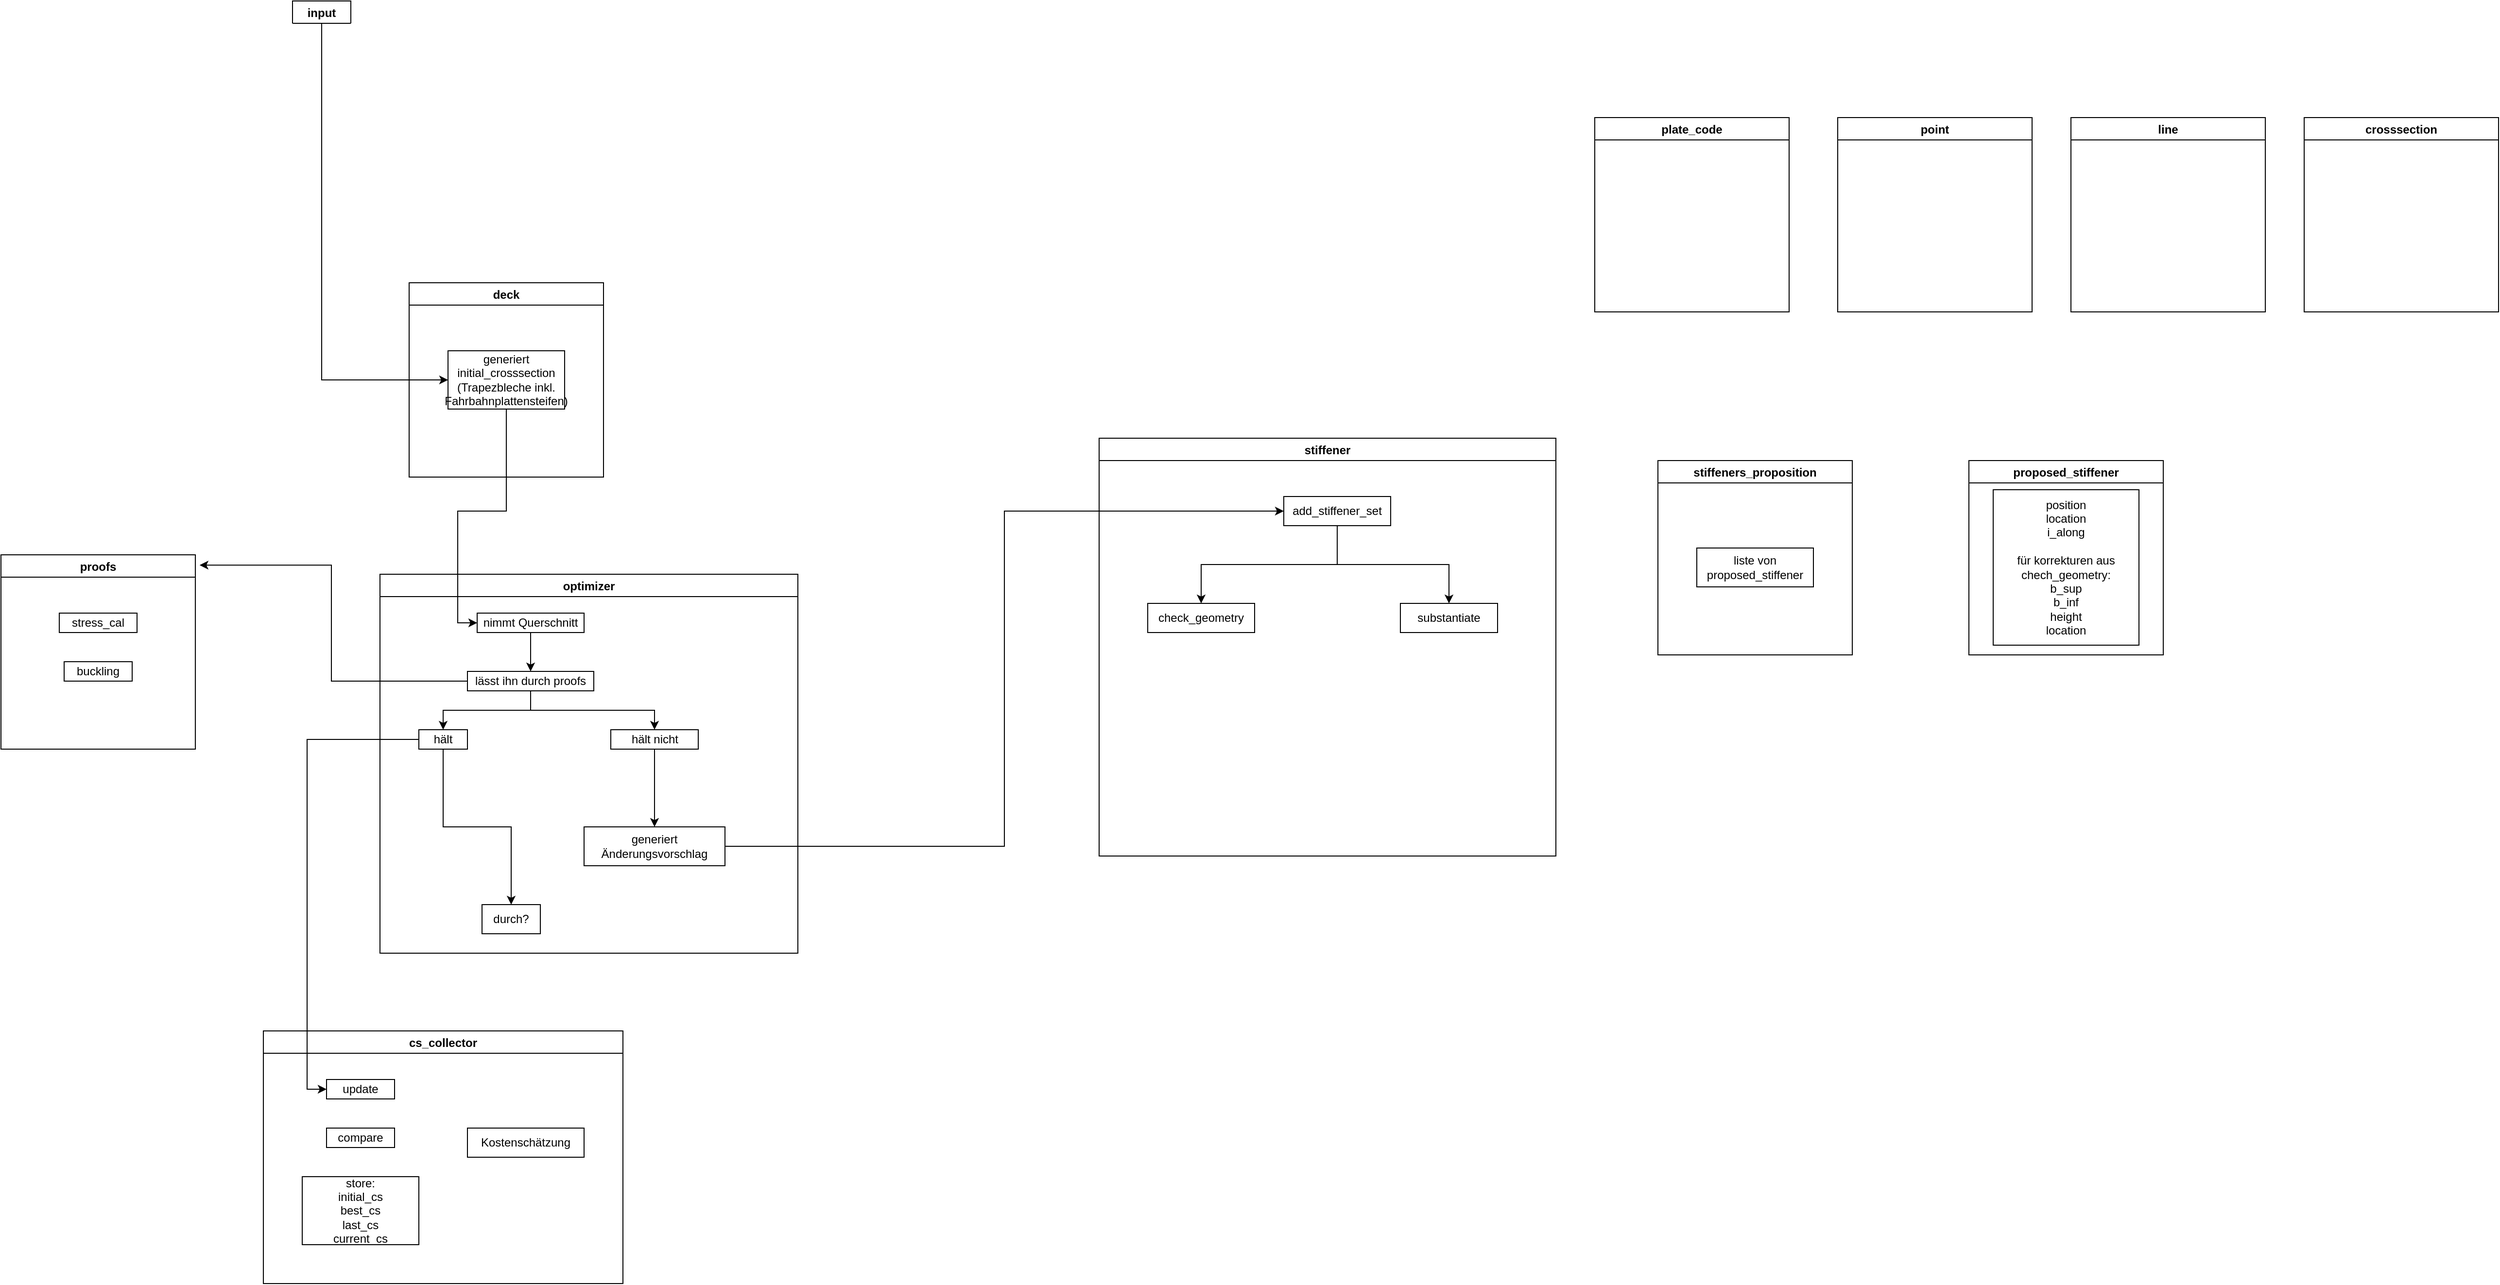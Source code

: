 <mxfile version="14.5.1" type="device"><diagram id="Iwu0JJcYOTkaZDuvQAwi" name="Page-1"><mxGraphModel dx="2423" dy="922" grid="1" gridSize="10" guides="1" tooltips="1" connect="1" arrows="1" fold="1" page="1" pageScale="1" pageWidth="850" pageHeight="1100" math="0" shadow="0"><root><mxCell id="0"/><mxCell id="1" parent="0"/><mxCell id="bH3xHFgmTF8R9PdF-6OR-9" value="input" style="swimlane;" parent="1" vertex="1" collapsed="1"><mxGeometry x="200" y="90" width="60" height="23" as="geometry"><mxRectangle x="200" y="90" width="200" height="200" as="alternateBounds"/></mxGeometry></mxCell><mxCell id="bH3xHFgmTF8R9PdF-6OR-11" value="user input:&lt;br&gt;My, Qz, T&lt;br&gt;b_sup, b_inf, height" style="whiteSpace=wrap;html=1;" parent="bH3xHFgmTF8R9PdF-6OR-9" vertex="1"><mxGeometry x="40" y="70" width="120" height="60" as="geometry"/></mxCell><mxCell id="69fHJbvkVPB0g3RQEbg1-2" style="edgeStyle=orthogonalEdgeStyle;rounded=0;orthogonalLoop=1;jettySize=auto;html=1;exitX=0.5;exitY=1;exitDx=0;exitDy=0;entryX=0;entryY=0.5;entryDx=0;entryDy=0;" parent="1" source="bH3xHFgmTF8R9PdF-6OR-11" target="69fHJbvkVPB0g3RQEbg1-1" edge="1"><mxGeometry relative="1" as="geometry"/></mxCell><mxCell id="bH3xHFgmTF8R9PdF-6OR-12" value="deck" style="swimlane;" parent="1" vertex="1"><mxGeometry x="320" y="380" width="200" height="200" as="geometry"><mxRectangle x="320" y="380" width="100" height="23" as="alternateBounds"/></mxGeometry></mxCell><mxCell id="69fHJbvkVPB0g3RQEbg1-1" value="&lt;span&gt;generiert initial_crosssection&lt;/span&gt;&lt;br&gt;&lt;span&gt;(Trapezbleche inkl. Fahrbahnplattensteifen)&lt;/span&gt;" style="whiteSpace=wrap;html=1;" parent="bH3xHFgmTF8R9PdF-6OR-12" vertex="1"><mxGeometry x="40" y="70" width="120" height="60" as="geometry"/></mxCell><mxCell id="bH3xHFgmTF8R9PdF-6OR-14" value="optimizer" style="swimlane;" parent="1" vertex="1"><mxGeometry x="290" y="680" width="430" height="390" as="geometry"><mxRectangle x="290" y="680" width="90" height="23" as="alternateBounds"/></mxGeometry></mxCell><mxCell id="bH3xHFgmTF8R9PdF-6OR-38" style="edgeStyle=orthogonalEdgeStyle;rounded=0;orthogonalLoop=1;jettySize=auto;html=1;exitX=0.5;exitY=1;exitDx=0;exitDy=0;entryX=0.5;entryY=0;entryDx=0;entryDy=0;" parent="bH3xHFgmTF8R9PdF-6OR-14" source="bH3xHFgmTF8R9PdF-6OR-15" target="bH3xHFgmTF8R9PdF-6OR-16" edge="1"><mxGeometry relative="1" as="geometry"/></mxCell><mxCell id="bH3xHFgmTF8R9PdF-6OR-15" value="nimmt Querschnitt" style="whiteSpace=wrap;html=1;" parent="bH3xHFgmTF8R9PdF-6OR-14" vertex="1"><mxGeometry x="100" y="40" width="110" height="20" as="geometry"/></mxCell><mxCell id="bH3xHFgmTF8R9PdF-6OR-40" style="edgeStyle=orthogonalEdgeStyle;rounded=0;orthogonalLoop=1;jettySize=auto;html=1;exitX=0.5;exitY=1;exitDx=0;exitDy=0;entryX=0.5;entryY=0;entryDx=0;entryDy=0;" parent="bH3xHFgmTF8R9PdF-6OR-14" source="bH3xHFgmTF8R9PdF-6OR-16" target="bH3xHFgmTF8R9PdF-6OR-17" edge="1"><mxGeometry relative="1" as="geometry"/></mxCell><mxCell id="bH3xHFgmTF8R9PdF-6OR-41" style="edgeStyle=orthogonalEdgeStyle;rounded=0;orthogonalLoop=1;jettySize=auto;html=1;exitX=0.5;exitY=1;exitDx=0;exitDy=0;entryX=0.5;entryY=0;entryDx=0;entryDy=0;" parent="bH3xHFgmTF8R9PdF-6OR-14" source="bH3xHFgmTF8R9PdF-6OR-16" target="bH3xHFgmTF8R9PdF-6OR-18" edge="1"><mxGeometry relative="1" as="geometry"/></mxCell><mxCell id="bH3xHFgmTF8R9PdF-6OR-16" value="lässt ihn durch proofs" style="whiteSpace=wrap;html=1;" parent="bH3xHFgmTF8R9PdF-6OR-14" vertex="1"><mxGeometry x="90" y="100" width="130" height="20" as="geometry"/></mxCell><mxCell id="bH3xHFgmTF8R9PdF-6OR-43" style="edgeStyle=orthogonalEdgeStyle;rounded=0;orthogonalLoop=1;jettySize=auto;html=1;exitX=0.5;exitY=1;exitDx=0;exitDy=0;entryX=0.5;entryY=0;entryDx=0;entryDy=0;" parent="bH3xHFgmTF8R9PdF-6OR-14" source="bH3xHFgmTF8R9PdF-6OR-17" target="bH3xHFgmTF8R9PdF-6OR-20" edge="1"><mxGeometry relative="1" as="geometry"/></mxCell><mxCell id="bH3xHFgmTF8R9PdF-6OR-17" value="hält" style="whiteSpace=wrap;html=1;" parent="bH3xHFgmTF8R9PdF-6OR-14" vertex="1"><mxGeometry x="40" y="160" width="50" height="20" as="geometry"/></mxCell><mxCell id="bH3xHFgmTF8R9PdF-6OR-42" style="edgeStyle=orthogonalEdgeStyle;rounded=0;orthogonalLoop=1;jettySize=auto;html=1;exitX=0.5;exitY=1;exitDx=0;exitDy=0;entryX=0.5;entryY=0;entryDx=0;entryDy=0;" parent="bH3xHFgmTF8R9PdF-6OR-14" source="bH3xHFgmTF8R9PdF-6OR-18" target="bH3xHFgmTF8R9PdF-6OR-19" edge="1"><mxGeometry relative="1" as="geometry"/></mxCell><mxCell id="bH3xHFgmTF8R9PdF-6OR-18" value="hält nicht" style="whiteSpace=wrap;html=1;" parent="bH3xHFgmTF8R9PdF-6OR-14" vertex="1"><mxGeometry x="237.5" y="160" width="90" height="20" as="geometry"/></mxCell><mxCell id="bH3xHFgmTF8R9PdF-6OR-19" value="generiert Änderungsvorschlag" style="whiteSpace=wrap;html=1;" parent="bH3xHFgmTF8R9PdF-6OR-14" vertex="1"><mxGeometry x="210" y="260" width="145" height="40" as="geometry"/></mxCell><mxCell id="bH3xHFgmTF8R9PdF-6OR-20" value="durch?" style="whiteSpace=wrap;html=1;" parent="bH3xHFgmTF8R9PdF-6OR-14" vertex="1"><mxGeometry x="105" y="340" width="60" height="30" as="geometry"/></mxCell><mxCell id="bH3xHFgmTF8R9PdF-6OR-21" value="proofs" style="swimlane;" parent="1" vertex="1"><mxGeometry x="-100" y="660" width="200" height="200" as="geometry"><mxRectangle x="-100" y="660" width="70" height="23" as="alternateBounds"/></mxGeometry></mxCell><mxCell id="bH3xHFgmTF8R9PdF-6OR-22" value="stress_cal" style="whiteSpace=wrap;html=1;" parent="bH3xHFgmTF8R9PdF-6OR-21" vertex="1"><mxGeometry x="60" y="60" width="80" height="20" as="geometry"/></mxCell><mxCell id="bH3xHFgmTF8R9PdF-6OR-24" value="buckling" style="whiteSpace=wrap;html=1;" parent="bH3xHFgmTF8R9PdF-6OR-21" vertex="1"><mxGeometry x="65" y="110" width="70" height="20" as="geometry"/></mxCell><mxCell id="bH3xHFgmTF8R9PdF-6OR-26" value="stiffener" style="swimlane;" parent="1" vertex="1"><mxGeometry x="1030" y="540" width="470" height="430" as="geometry"><mxRectangle x="1030" y="540" width="90" height="23" as="alternateBounds"/></mxGeometry></mxCell><mxCell id="bH3xHFgmTF8R9PdF-6OR-48" style="edgeStyle=orthogonalEdgeStyle;rounded=0;orthogonalLoop=1;jettySize=auto;html=1;exitX=0.5;exitY=1;exitDx=0;exitDy=0;entryX=0.5;entryY=0;entryDx=0;entryDy=0;" parent="bH3xHFgmTF8R9PdF-6OR-26" source="bH3xHFgmTF8R9PdF-6OR-33" target="bH3xHFgmTF8R9PdF-6OR-35" edge="1"><mxGeometry relative="1" as="geometry"/></mxCell><mxCell id="bH3xHFgmTF8R9PdF-6OR-33" value="add_stiffener_set" style="whiteSpace=wrap;html=1;" parent="bH3xHFgmTF8R9PdF-6OR-26" vertex="1"><mxGeometry x="190" y="60" width="110" height="30" as="geometry"/></mxCell><mxCell id="bH3xHFgmTF8R9PdF-6OR-35" value="substantiate" style="whiteSpace=wrap;html=1;" parent="bH3xHFgmTF8R9PdF-6OR-26" vertex="1"><mxGeometry x="310" y="170" width="100" height="30" as="geometry"/></mxCell><mxCell id="bH3xHFgmTF8R9PdF-6OR-34" value="check_geometry" style="whiteSpace=wrap;html=1;" parent="bH3xHFgmTF8R9PdF-6OR-26" vertex="1"><mxGeometry x="50" y="170" width="110" height="30" as="geometry"/></mxCell><mxCell id="bH3xHFgmTF8R9PdF-6OR-47" style="edgeStyle=orthogonalEdgeStyle;rounded=0;orthogonalLoop=1;jettySize=auto;html=1;exitX=0.5;exitY=1;exitDx=0;exitDy=0;entryX=0.5;entryY=0;entryDx=0;entryDy=0;" parent="bH3xHFgmTF8R9PdF-6OR-26" source="bH3xHFgmTF8R9PdF-6OR-33" target="bH3xHFgmTF8R9PdF-6OR-34" edge="1"><mxGeometry relative="1" as="geometry"/></mxCell><mxCell id="bH3xHFgmTF8R9PdF-6OR-27" value="cs_collector" style="swimlane;" parent="1" vertex="1"><mxGeometry x="170" y="1150" width="370" height="260" as="geometry"><mxRectangle x="170" y="1150" width="100" height="23" as="alternateBounds"/></mxGeometry></mxCell><mxCell id="bH3xHFgmTF8R9PdF-6OR-28" value="update" style="whiteSpace=wrap;html=1;" parent="bH3xHFgmTF8R9PdF-6OR-27" vertex="1"><mxGeometry x="65" y="50" width="70" height="20" as="geometry"/></mxCell><mxCell id="bH3xHFgmTF8R9PdF-6OR-30" value="compare" style="whiteSpace=wrap;html=1;" parent="bH3xHFgmTF8R9PdF-6OR-27" vertex="1"><mxGeometry x="65" y="100" width="70" height="20" as="geometry"/></mxCell><mxCell id="bH3xHFgmTF8R9PdF-6OR-31" value="store:&lt;br&gt;initial_cs&lt;br&gt;best_cs&lt;br&gt;last_cs&lt;br&gt;current_cs" style="whiteSpace=wrap;html=1;" parent="bH3xHFgmTF8R9PdF-6OR-27" vertex="1"><mxGeometry x="40" y="150" width="120" height="70" as="geometry"/></mxCell><mxCell id="bH3xHFgmTF8R9PdF-6OR-45" value="Kostenschätzung" style="whiteSpace=wrap;html=1;" parent="bH3xHFgmTF8R9PdF-6OR-27" vertex="1"><mxGeometry x="210" y="100" width="120" height="30" as="geometry"/></mxCell><mxCell id="bH3xHFgmTF8R9PdF-6OR-39" style="edgeStyle=orthogonalEdgeStyle;rounded=0;orthogonalLoop=1;jettySize=auto;html=1;exitX=0;exitY=0.5;exitDx=0;exitDy=0;entryX=1.022;entryY=0.053;entryDx=0;entryDy=0;entryPerimeter=0;" parent="1" source="bH3xHFgmTF8R9PdF-6OR-16" target="bH3xHFgmTF8R9PdF-6OR-21" edge="1"><mxGeometry relative="1" as="geometry"/></mxCell><mxCell id="bH3xHFgmTF8R9PdF-6OR-44" style="edgeStyle=orthogonalEdgeStyle;rounded=0;orthogonalLoop=1;jettySize=auto;html=1;exitX=0;exitY=0.5;exitDx=0;exitDy=0;entryX=0;entryY=0.5;entryDx=0;entryDy=0;" parent="1" source="bH3xHFgmTF8R9PdF-6OR-17" target="bH3xHFgmTF8R9PdF-6OR-28" edge="1"><mxGeometry relative="1" as="geometry"/></mxCell><mxCell id="bH3xHFgmTF8R9PdF-6OR-46" style="edgeStyle=orthogonalEdgeStyle;rounded=0;orthogonalLoop=1;jettySize=auto;html=1;exitX=1;exitY=0.5;exitDx=0;exitDy=0;entryX=0;entryY=0.5;entryDx=0;entryDy=0;" parent="1" source="bH3xHFgmTF8R9PdF-6OR-19" target="bH3xHFgmTF8R9PdF-6OR-33" edge="1"><mxGeometry relative="1" as="geometry"/></mxCell><mxCell id="bH3xHFgmTF8R9PdF-6OR-49" value="stiffeners_proposition" style="swimlane;" parent="1" vertex="1"><mxGeometry x="1605" y="563" width="200" height="200" as="geometry"/></mxCell><mxCell id="bH3xHFgmTF8R9PdF-6OR-51" value="liste von&lt;br&gt;proposed_stiffener" style="whiteSpace=wrap;html=1;" parent="bH3xHFgmTF8R9PdF-6OR-49" vertex="1"><mxGeometry x="40" y="90" width="120" height="40" as="geometry"/></mxCell><mxCell id="bH3xHFgmTF8R9PdF-6OR-50" value="proposed_stiffener" style="swimlane;startSize=23;" parent="1" vertex="1"><mxGeometry x="1925" y="563" width="200" height="200" as="geometry"/></mxCell><mxCell id="bH3xHFgmTF8R9PdF-6OR-52" value="position&lt;br&gt;location&lt;br&gt;i_along&lt;br&gt;&lt;br&gt;für korrekturen aus chech_geometry:&lt;br&gt;b_sup&lt;br&gt;b_inf&lt;br&gt;height&lt;br&gt;location" style="whiteSpace=wrap;html=1;" parent="bH3xHFgmTF8R9PdF-6OR-50" vertex="1"><mxGeometry x="25" y="30" width="150" height="160" as="geometry"/></mxCell><mxCell id="bH3xHFgmTF8R9PdF-6OR-53" value="plate_code" style="swimlane;" parent="1" vertex="1"><mxGeometry x="1540" y="210" width="200" height="200" as="geometry"/></mxCell><mxCell id="bH3xHFgmTF8R9PdF-6OR-54" value="point" style="swimlane;" parent="1" vertex="1"><mxGeometry x="1790" y="210" width="200" height="200" as="geometry"/></mxCell><mxCell id="bH3xHFgmTF8R9PdF-6OR-55" value="crosssection" style="swimlane;" parent="1" vertex="1"><mxGeometry x="2270" y="210" width="200" height="200" as="geometry"/></mxCell><mxCell id="bH3xHFgmTF8R9PdF-6OR-56" value="line" style="swimlane;" parent="1" vertex="1"><mxGeometry x="2030" y="210" width="200" height="200" as="geometry"/></mxCell><mxCell id="69fHJbvkVPB0g3RQEbg1-3" style="edgeStyle=orthogonalEdgeStyle;rounded=0;orthogonalLoop=1;jettySize=auto;html=1;exitX=0.5;exitY=1;exitDx=0;exitDy=0;entryX=0;entryY=0.5;entryDx=0;entryDy=0;" parent="1" source="69fHJbvkVPB0g3RQEbg1-1" target="bH3xHFgmTF8R9PdF-6OR-15" edge="1"><mxGeometry relative="1" as="geometry"/></mxCell></root></mxGraphModel></diagram></mxfile>